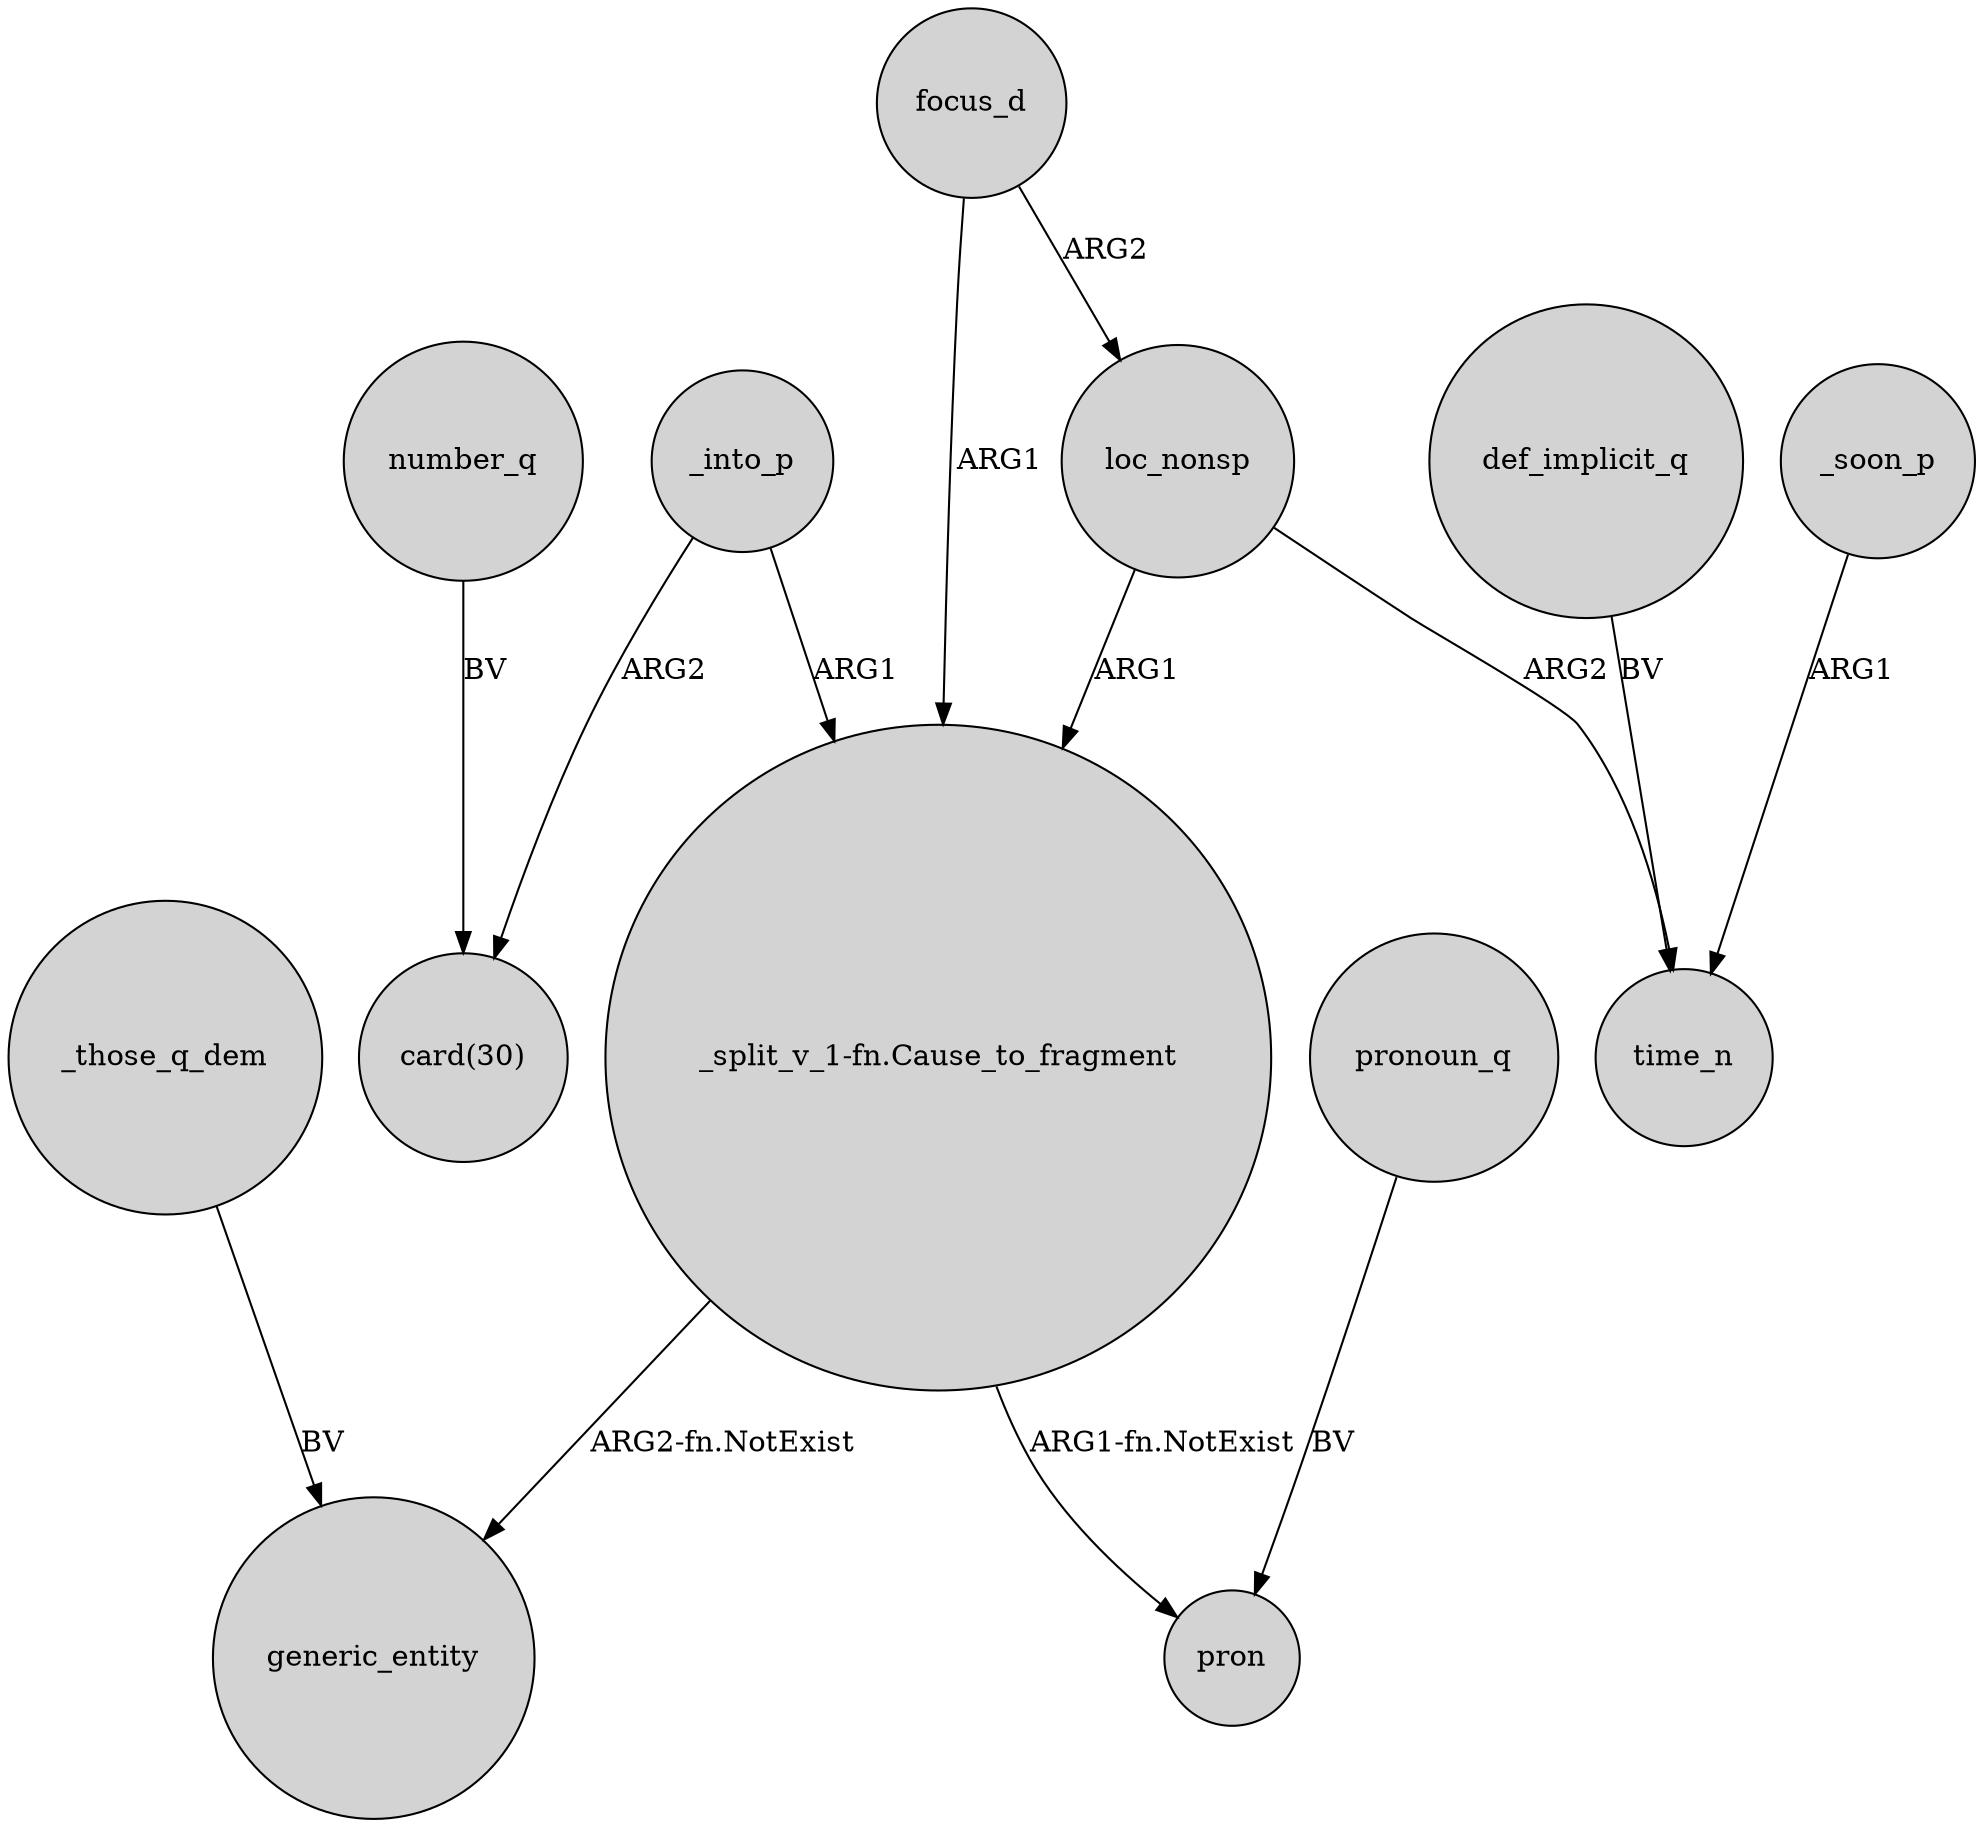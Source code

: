 digraph {
	node [shape=circle style=filled]
	focus_d -> loc_nonsp [label=ARG2]
	_into_p -> "_split_v_1-fn.Cause_to_fragment" [label=ARG1]
	_soon_p -> time_n [label=ARG1]
	focus_d -> "_split_v_1-fn.Cause_to_fragment" [label=ARG1]
	loc_nonsp -> "_split_v_1-fn.Cause_to_fragment" [label=ARG1]
	loc_nonsp -> time_n [label=ARG2]
	"_split_v_1-fn.Cause_to_fragment" -> generic_entity [label="ARG2-fn.NotExist"]
	number_q -> "card(30)" [label=BV]
	_those_q_dem -> generic_entity [label=BV]
	"_split_v_1-fn.Cause_to_fragment" -> pron [label="ARG1-fn.NotExist"]
	def_implicit_q -> time_n [label=BV]
	_into_p -> "card(30)" [label=ARG2]
	pronoun_q -> pron [label=BV]
}
